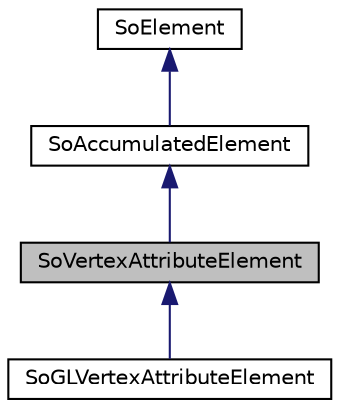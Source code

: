 digraph "SoVertexAttributeElement"
{
 // LATEX_PDF_SIZE
  edge [fontname="Helvetica",fontsize="10",labelfontname="Helvetica",labelfontsize="10"];
  node [fontname="Helvetica",fontsize="10",shape=record];
  Node1 [label="SoVertexAttributeElement",height=0.2,width=0.4,color="black", fillcolor="grey75", style="filled", fontcolor="black",tooltip="The SoVertexAttributeElement class is yet to be documented."];
  Node2 -> Node1 [dir="back",color="midnightblue",fontsize="10",style="solid",fontname="Helvetica"];
  Node2 [label="SoAccumulatedElement",height=0.2,width=0.4,color="black", fillcolor="white", style="filled",URL="$classSoAccumulatedElement.html",tooltip="The SoAccumulatedElement class is an abstract class for storing accumulated state."];
  Node3 -> Node2 [dir="back",color="midnightblue",fontsize="10",style="solid",fontname="Helvetica"];
  Node3 [label="SoElement",height=0.2,width=0.4,color="black", fillcolor="white", style="filled",URL="$classSoElement.html",tooltip="SoElement is the abstract base class for all elements."];
  Node1 -> Node4 [dir="back",color="midnightblue",fontsize="10",style="solid",fontname="Helvetica"];
  Node4 [label="SoGLVertexAttributeElement",height=0.2,width=0.4,color="black", fillcolor="white", style="filled",URL="$classSoGLVertexAttributeElement.html",tooltip="The SoGLVertexAttributeElement class is yet to be documented."];
}
